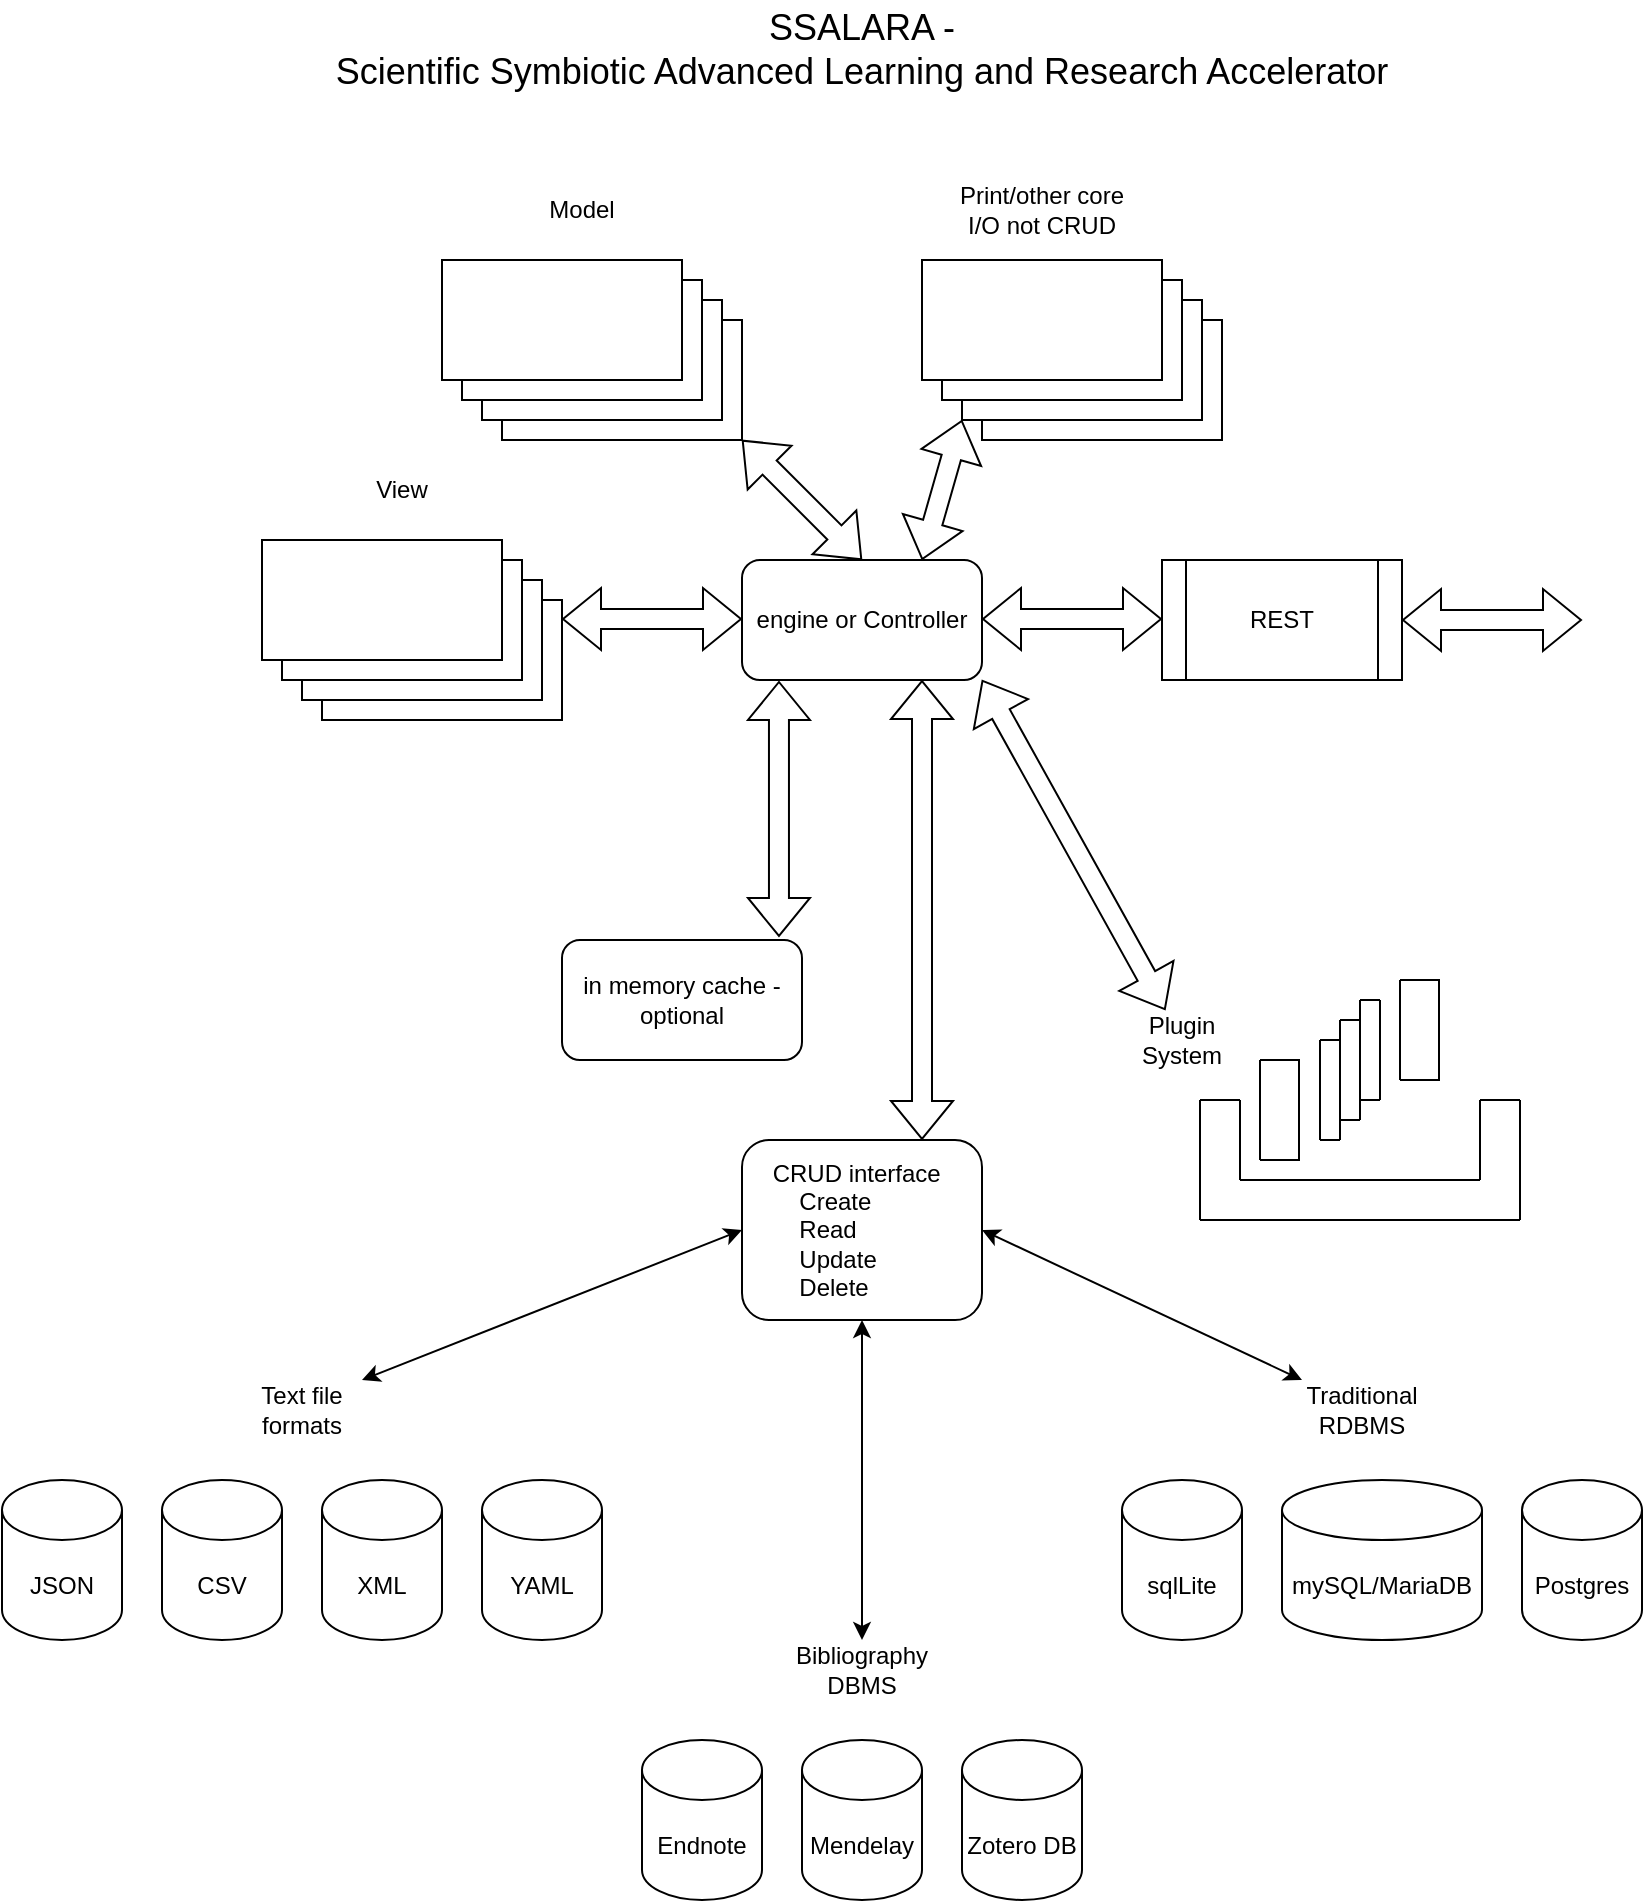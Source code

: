 <mxfile version="20.3.0" type="device"><diagram id="NvVP35_NnTmmlb6B8CVN" name="Page-1"><mxGraphModel dx="927" dy="934" grid="1" gridSize="10" guides="1" tooltips="1" connect="1" arrows="1" fold="1" page="1" pageScale="1" pageWidth="850" pageHeight="1100" math="0" shadow="0"><root><mxCell id="0"/><mxCell id="1" parent="0"/><mxCell id="G9w4baSMfjxBMjLVsumL-1" value="Zotero DB" style="shape=cylinder3;whiteSpace=wrap;html=1;boundedLbl=1;backgroundOutline=1;size=15;" vertex="1" parent="1"><mxGeometry x="490" y="930" width="60" height="80" as="geometry"/></mxCell><mxCell id="G9w4baSMfjxBMjLVsumL-2" value="&amp;nbsp; &amp;nbsp; CRUD interface&lt;br&gt;&amp;nbsp; &amp;nbsp; &amp;nbsp; &amp;nbsp; Create&lt;br&gt;&amp;nbsp; &amp;nbsp; &amp;nbsp; &amp;nbsp; Read&lt;br&gt;&amp;nbsp; &amp;nbsp; &amp;nbsp; &amp;nbsp; Update&lt;br&gt;&amp;nbsp; &amp;nbsp; &amp;nbsp; &amp;nbsp; Delete" style="rounded=1;whiteSpace=wrap;html=1;align=left;" vertex="1" parent="1"><mxGeometry x="380" y="630" width="120" height="90" as="geometry"/></mxCell><mxCell id="G9w4baSMfjxBMjLVsumL-3" value="sqlLite" style="shape=cylinder3;whiteSpace=wrap;html=1;boundedLbl=1;backgroundOutline=1;size=15;" vertex="1" parent="1"><mxGeometry x="570" y="800" width="60" height="80" as="geometry"/></mxCell><mxCell id="G9w4baSMfjxBMjLVsumL-4" value="mySQL/MariaDB" style="shape=cylinder3;whiteSpace=wrap;html=1;boundedLbl=1;backgroundOutline=1;size=15;" vertex="1" parent="1"><mxGeometry x="650" y="800" width="100" height="80" as="geometry"/></mxCell><mxCell id="G9w4baSMfjxBMjLVsumL-5" value="Postgres" style="shape=cylinder3;whiteSpace=wrap;html=1;boundedLbl=1;backgroundOutline=1;size=15;" vertex="1" parent="1"><mxGeometry x="770" y="800" width="60" height="80" as="geometry"/></mxCell><mxCell id="G9w4baSMfjxBMjLVsumL-6" value="Traditional RDBMS" style="text;html=1;strokeColor=none;fillColor=none;align=center;verticalAlign=middle;whiteSpace=wrap;rounded=0;" vertex="1" parent="1"><mxGeometry x="660" y="750" width="60" height="30" as="geometry"/></mxCell><mxCell id="G9w4baSMfjxBMjLVsumL-7" value="Mendelay" style="shape=cylinder3;whiteSpace=wrap;html=1;boundedLbl=1;backgroundOutline=1;size=15;" vertex="1" parent="1"><mxGeometry x="410" y="930" width="60" height="80" as="geometry"/></mxCell><mxCell id="G9w4baSMfjxBMjLVsumL-8" value="Endnote" style="shape=cylinder3;whiteSpace=wrap;html=1;boundedLbl=1;backgroundOutline=1;size=15;" vertex="1" parent="1"><mxGeometry x="330" y="930" width="60" height="80" as="geometry"/></mxCell><mxCell id="G9w4baSMfjxBMjLVsumL-9" value="Bibliography&lt;br&gt;DBMS" style="text;html=1;strokeColor=none;fillColor=none;align=center;verticalAlign=middle;whiteSpace=wrap;rounded=0;" vertex="1" parent="1"><mxGeometry x="395" y="880" width="90" height="30" as="geometry"/></mxCell><mxCell id="G9w4baSMfjxBMjLVsumL-10" value="CSV" style="shape=cylinder3;whiteSpace=wrap;html=1;boundedLbl=1;backgroundOutline=1;size=15;" vertex="1" parent="1"><mxGeometry x="90" y="800" width="60" height="80" as="geometry"/></mxCell><mxCell id="G9w4baSMfjxBMjLVsumL-11" value="JSON" style="shape=cylinder3;whiteSpace=wrap;html=1;boundedLbl=1;backgroundOutline=1;size=15;" vertex="1" parent="1"><mxGeometry x="10" y="800" width="60" height="80" as="geometry"/></mxCell><mxCell id="G9w4baSMfjxBMjLVsumL-12" value="XML" style="shape=cylinder3;whiteSpace=wrap;html=1;boundedLbl=1;backgroundOutline=1;size=15;" vertex="1" parent="1"><mxGeometry x="170" y="800" width="60" height="80" as="geometry"/></mxCell><mxCell id="G9w4baSMfjxBMjLVsumL-13" value="YAML" style="shape=cylinder3;whiteSpace=wrap;html=1;boundedLbl=1;backgroundOutline=1;size=15;" vertex="1" parent="1"><mxGeometry x="250" y="800" width="60" height="80" as="geometry"/></mxCell><mxCell id="G9w4baSMfjxBMjLVsumL-14" value="Text file formats" style="text;html=1;strokeColor=none;fillColor=none;align=center;verticalAlign=middle;whiteSpace=wrap;rounded=0;" vertex="1" parent="1"><mxGeometry x="130" y="750" width="60" height="30" as="geometry"/></mxCell><mxCell id="G9w4baSMfjxBMjLVsumL-15" value="" style="endArrow=classic;startArrow=classic;html=1;rounded=0;entryX=0;entryY=0.5;entryDx=0;entryDy=0;exitX=1;exitY=0;exitDx=0;exitDy=0;" edge="1" parent="1" source="G9w4baSMfjxBMjLVsumL-14" target="G9w4baSMfjxBMjLVsumL-2"><mxGeometry width="50" height="50" relative="1" as="geometry"><mxPoint x="400" y="940" as="sourcePoint"/><mxPoint x="450" y="890" as="targetPoint"/></mxGeometry></mxCell><mxCell id="G9w4baSMfjxBMjLVsumL-16" value="" style="endArrow=classic;startArrow=classic;html=1;rounded=0;entryX=0.5;entryY=1;entryDx=0;entryDy=0;exitX=0.5;exitY=0;exitDx=0;exitDy=0;" edge="1" parent="1" source="G9w4baSMfjxBMjLVsumL-9" target="G9w4baSMfjxBMjLVsumL-2"><mxGeometry width="50" height="50" relative="1" as="geometry"><mxPoint x="400" y="940" as="sourcePoint"/><mxPoint x="450" y="890" as="targetPoint"/></mxGeometry></mxCell><mxCell id="G9w4baSMfjxBMjLVsumL-17" value="" style="endArrow=classic;startArrow=classic;html=1;rounded=0;entryX=0;entryY=0;entryDx=0;entryDy=0;exitX=1;exitY=0.5;exitDx=0;exitDy=0;" edge="1" parent="1" source="G9w4baSMfjxBMjLVsumL-2" target="G9w4baSMfjxBMjLVsumL-6"><mxGeometry width="50" height="50" relative="1" as="geometry"><mxPoint x="400" y="940" as="sourcePoint"/><mxPoint x="450" y="890" as="targetPoint"/></mxGeometry></mxCell><mxCell id="G9w4baSMfjxBMjLVsumL-18" value="in memory cache - optional" style="rounded=1;whiteSpace=wrap;html=1;" vertex="1" parent="1"><mxGeometry x="290" y="530" width="120" height="60" as="geometry"/></mxCell><mxCell id="G9w4baSMfjxBMjLVsumL-19" value="engine or Controller" style="rounded=1;whiteSpace=wrap;html=1;" vertex="1" parent="1"><mxGeometry x="380" y="340" width="120" height="60" as="geometry"/></mxCell><mxCell id="G9w4baSMfjxBMjLVsumL-20" value="REST" style="shape=process;whiteSpace=wrap;html=1;backgroundOutline=1;" vertex="1" parent="1"><mxGeometry x="590" y="340" width="120" height="60" as="geometry"/></mxCell><mxCell id="G9w4baSMfjxBMjLVsumL-21" value="" style="shape=flexArrow;endArrow=classic;startArrow=classic;html=1;rounded=0;exitX=1;exitY=0.5;exitDx=0;exitDy=0;" edge="1" parent="1" source="G9w4baSMfjxBMjLVsumL-20"><mxGeometry width="100" height="100" relative="1" as="geometry"><mxPoint x="400" y="640" as="sourcePoint"/><mxPoint x="800" y="370" as="targetPoint"/></mxGeometry></mxCell><mxCell id="G9w4baSMfjxBMjLVsumL-22" value="" style="endArrow=none;html=1;rounded=0;" edge="1" parent="1"><mxGeometry width="50" height="50" relative="1" as="geometry"><mxPoint x="609" y="670" as="sourcePoint"/><mxPoint x="609" y="610" as="targetPoint"/></mxGeometry></mxCell><mxCell id="G9w4baSMfjxBMjLVsumL-23" value="" style="endArrow=none;html=1;rounded=0;" edge="1" parent="1"><mxGeometry width="50" height="50" relative="1" as="geometry"><mxPoint x="609" y="670" as="sourcePoint"/><mxPoint x="769" y="670" as="targetPoint"/></mxGeometry></mxCell><mxCell id="G9w4baSMfjxBMjLVsumL-24" value="" style="endArrow=none;html=1;rounded=0;" edge="1" parent="1"><mxGeometry width="50" height="50" relative="1" as="geometry"><mxPoint x="769" y="670" as="sourcePoint"/><mxPoint x="769" y="610" as="targetPoint"/></mxGeometry></mxCell><mxCell id="G9w4baSMfjxBMjLVsumL-25" value="" style="endArrow=none;html=1;rounded=0;" edge="1" parent="1"><mxGeometry width="50" height="50" relative="1" as="geometry"><mxPoint x="639" y="640" as="sourcePoint"/><mxPoint x="639" y="590" as="targetPoint"/></mxGeometry></mxCell><mxCell id="G9w4baSMfjxBMjLVsumL-26" value="" style="endArrow=none;html=1;rounded=0;" edge="1" parent="1"><mxGeometry width="50" height="50" relative="1" as="geometry"><mxPoint x="749" y="650" as="sourcePoint"/><mxPoint x="749" y="610" as="targetPoint"/></mxGeometry></mxCell><mxCell id="G9w4baSMfjxBMjLVsumL-27" value="" style="endArrow=none;html=1;rounded=0;" edge="1" parent="1"><mxGeometry width="50" height="50" relative="1" as="geometry"><mxPoint x="749" y="610" as="sourcePoint"/><mxPoint x="769" y="610" as="targetPoint"/></mxGeometry></mxCell><mxCell id="G9w4baSMfjxBMjLVsumL-28" value="" style="endArrow=none;html=1;rounded=0;" edge="1" parent="1"><mxGeometry width="50" height="50" relative="1" as="geometry"><mxPoint x="629" y="610" as="sourcePoint"/><mxPoint x="609" y="610" as="targetPoint"/></mxGeometry></mxCell><mxCell id="G9w4baSMfjxBMjLVsumL-29" value="" style="endArrow=none;html=1;rounded=0;" edge="1" parent="1"><mxGeometry width="50" height="50" relative="1" as="geometry"><mxPoint x="629" y="650" as="sourcePoint"/><mxPoint x="629" y="610" as="targetPoint"/></mxGeometry></mxCell><mxCell id="G9w4baSMfjxBMjLVsumL-30" value="" style="endArrow=none;html=1;rounded=0;" edge="1" parent="1"><mxGeometry width="50" height="50" relative="1" as="geometry"><mxPoint x="629" y="650" as="sourcePoint"/><mxPoint x="749" y="650" as="targetPoint"/></mxGeometry></mxCell><mxCell id="G9w4baSMfjxBMjLVsumL-34" value="" style="endArrow=none;html=1;rounded=0;" edge="1" parent="1"><mxGeometry width="50" height="50" relative="1" as="geometry"><mxPoint x="658.5" y="640" as="sourcePoint"/><mxPoint x="658.5" y="590" as="targetPoint"/><Array as="points"><mxPoint x="658.5" y="640"/></Array></mxGeometry></mxCell><mxCell id="G9w4baSMfjxBMjLVsumL-35" value="" style="endArrow=none;html=1;rounded=0;" edge="1" parent="1"><mxGeometry width="50" height="50" relative="1" as="geometry"><mxPoint x="639" y="640" as="sourcePoint"/><mxPoint x="659" y="640" as="targetPoint"/></mxGeometry></mxCell><mxCell id="G9w4baSMfjxBMjLVsumL-36" value="" style="endArrow=none;html=1;rounded=0;" edge="1" parent="1"><mxGeometry width="50" height="50" relative="1" as="geometry"><mxPoint x="659" y="590" as="sourcePoint"/><mxPoint x="639" y="590" as="targetPoint"/></mxGeometry></mxCell><mxCell id="G9w4baSMfjxBMjLVsumL-38" value="" style="endArrow=none;html=1;rounded=0;" edge="1" parent="1"><mxGeometry width="50" height="50" relative="1" as="geometry"><mxPoint x="709" y="600" as="sourcePoint"/><mxPoint x="709" y="550" as="targetPoint"/></mxGeometry></mxCell><mxCell id="G9w4baSMfjxBMjLVsumL-39" value="" style="endArrow=none;html=1;rounded=0;" edge="1" parent="1"><mxGeometry width="50" height="50" relative="1" as="geometry"><mxPoint x="728.5" y="600" as="sourcePoint"/><mxPoint x="728.5" y="550" as="targetPoint"/><Array as="points"><mxPoint x="728.5" y="600"/></Array></mxGeometry></mxCell><mxCell id="G9w4baSMfjxBMjLVsumL-40" value="" style="endArrow=none;html=1;rounded=0;" edge="1" parent="1"><mxGeometry width="50" height="50" relative="1" as="geometry"><mxPoint x="709" y="600" as="sourcePoint"/><mxPoint x="729" y="600" as="targetPoint"/></mxGeometry></mxCell><mxCell id="G9w4baSMfjxBMjLVsumL-41" value="" style="endArrow=none;html=1;rounded=0;" edge="1" parent="1"><mxGeometry width="50" height="50" relative="1" as="geometry"><mxPoint x="729" y="550" as="sourcePoint"/><mxPoint x="709" y="550" as="targetPoint"/></mxGeometry></mxCell><mxCell id="G9w4baSMfjxBMjLVsumL-55" value="" style="group;flipH=1;" vertex="1" connectable="0" parent="1"><mxGeometry x="669" y="560" width="30" height="70" as="geometry"/></mxCell><mxCell id="G9w4baSMfjxBMjLVsumL-42" value="" style="endArrow=none;html=1;rounded=0;" edge="1" parent="G9w4baSMfjxBMjLVsumL-55"><mxGeometry width="50" height="50" relative="1" as="geometry"><mxPoint x="30" as="sourcePoint"/><mxPoint x="30" y="50" as="targetPoint"/></mxGeometry></mxCell><mxCell id="G9w4baSMfjxBMjLVsumL-43" value="" style="endArrow=none;html=1;rounded=0;" edge="1" parent="G9w4baSMfjxBMjLVsumL-55"><mxGeometry width="50" height="50" relative="1" as="geometry"><mxPoint x="20" as="sourcePoint"/><mxPoint x="20" y="50" as="targetPoint"/><Array as="points"><mxPoint x="20" y="50"/></Array></mxGeometry></mxCell><mxCell id="G9w4baSMfjxBMjLVsumL-44" value="" style="endArrow=none;html=1;rounded=0;" edge="1" parent="G9w4baSMfjxBMjLVsumL-55"><mxGeometry width="50" height="50" relative="1" as="geometry"><mxPoint x="20" y="50" as="sourcePoint"/><mxPoint x="30" y="50" as="targetPoint"/></mxGeometry></mxCell><mxCell id="G9w4baSMfjxBMjLVsumL-45" value="" style="endArrow=none;html=1;rounded=0;" edge="1" parent="G9w4baSMfjxBMjLVsumL-55"><mxGeometry width="50" height="50" relative="1" as="geometry"><mxPoint x="30" as="sourcePoint"/><mxPoint x="20" as="targetPoint"/></mxGeometry></mxCell><mxCell id="G9w4baSMfjxBMjLVsumL-46" value="" style="endArrow=none;html=1;rounded=0;" edge="1" parent="G9w4baSMfjxBMjLVsumL-55"><mxGeometry width="50" height="50" relative="1" as="geometry"><mxPoint x="20" y="10" as="sourcePoint"/><mxPoint x="20" y="60" as="targetPoint"/></mxGeometry></mxCell><mxCell id="G9w4baSMfjxBMjLVsumL-47" value="" style="endArrow=none;html=1;rounded=0;" edge="1" parent="G9w4baSMfjxBMjLVsumL-55"><mxGeometry width="50" height="50" relative="1" as="geometry"><mxPoint x="10" y="10" as="sourcePoint"/><mxPoint x="10" y="60" as="targetPoint"/><Array as="points"><mxPoint x="10" y="60"/></Array></mxGeometry></mxCell><mxCell id="G9w4baSMfjxBMjLVsumL-48" value="" style="endArrow=none;html=1;rounded=0;" edge="1" parent="G9w4baSMfjxBMjLVsumL-55"><mxGeometry width="50" height="50" relative="1" as="geometry"><mxPoint x="10" y="60" as="sourcePoint"/><mxPoint x="20" y="60" as="targetPoint"/></mxGeometry></mxCell><mxCell id="G9w4baSMfjxBMjLVsumL-49" value="" style="endArrow=none;html=1;rounded=0;" edge="1" parent="G9w4baSMfjxBMjLVsumL-55"><mxGeometry width="50" height="50" relative="1" as="geometry"><mxPoint x="20" y="10" as="sourcePoint"/><mxPoint x="10" y="10" as="targetPoint"/></mxGeometry></mxCell><mxCell id="G9w4baSMfjxBMjLVsumL-50" value="" style="endArrow=none;html=1;rounded=0;" edge="1" parent="G9w4baSMfjxBMjLVsumL-55"><mxGeometry width="50" height="50" relative="1" as="geometry"><mxPoint x="10" y="20" as="sourcePoint"/><mxPoint x="10" y="70" as="targetPoint"/></mxGeometry></mxCell><mxCell id="G9w4baSMfjxBMjLVsumL-51" value="" style="endArrow=none;html=1;rounded=0;" edge="1" parent="G9w4baSMfjxBMjLVsumL-55"><mxGeometry width="50" height="50" relative="1" as="geometry"><mxPoint y="20" as="sourcePoint"/><mxPoint y="70" as="targetPoint"/><Array as="points"><mxPoint y="70"/></Array></mxGeometry></mxCell><mxCell id="G9w4baSMfjxBMjLVsumL-52" value="" style="endArrow=none;html=1;rounded=0;" edge="1" parent="G9w4baSMfjxBMjLVsumL-55"><mxGeometry width="50" height="50" relative="1" as="geometry"><mxPoint y="70" as="sourcePoint"/><mxPoint x="10" y="70" as="targetPoint"/></mxGeometry></mxCell><mxCell id="G9w4baSMfjxBMjLVsumL-53" value="" style="endArrow=none;html=1;rounded=0;" edge="1" parent="G9w4baSMfjxBMjLVsumL-55"><mxGeometry width="50" height="50" relative="1" as="geometry"><mxPoint x="10" y="20" as="sourcePoint"/><mxPoint y="20" as="targetPoint"/></mxGeometry></mxCell><mxCell id="G9w4baSMfjxBMjLVsumL-56" value="" style="shape=flexArrow;endArrow=classic;startArrow=classic;html=1;rounded=0;exitX=1;exitY=1;exitDx=0;exitDy=0;" edge="1" parent="1" source="G9w4baSMfjxBMjLVsumL-19" target="G9w4baSMfjxBMjLVsumL-57"><mxGeometry width="100" height="100" relative="1" as="geometry"><mxPoint x="430" y="640" as="sourcePoint"/><mxPoint x="600" y="580" as="targetPoint"/></mxGeometry></mxCell><mxCell id="G9w4baSMfjxBMjLVsumL-57" value="Plugin System" style="text;html=1;strokeColor=none;fillColor=none;align=center;verticalAlign=middle;whiteSpace=wrap;rounded=0;" vertex="1" parent="1"><mxGeometry x="570" y="565" width="60" height="30" as="geometry"/></mxCell><mxCell id="G9w4baSMfjxBMjLVsumL-58" value="" style="shape=flexArrow;endArrow=classic;startArrow=classic;html=1;rounded=0;exitX=1;exitY=0.5;exitDx=0;exitDy=0;" edge="1" parent="1"><mxGeometry width="100" height="100" relative="1" as="geometry"><mxPoint x="500" y="369.5" as="sourcePoint"/><mxPoint x="590" y="369.5" as="targetPoint"/></mxGeometry></mxCell><mxCell id="G9w4baSMfjxBMjLVsumL-59" value="" style="rounded=0;whiteSpace=wrap;html=1;" vertex="1" parent="1"><mxGeometry x="170" y="360" width="120" height="60" as="geometry"/></mxCell><mxCell id="G9w4baSMfjxBMjLVsumL-60" value="" style="rounded=0;whiteSpace=wrap;html=1;" vertex="1" parent="1"><mxGeometry x="160" y="350" width="120" height="60" as="geometry"/></mxCell><mxCell id="G9w4baSMfjxBMjLVsumL-61" value="" style="rounded=0;whiteSpace=wrap;html=1;" vertex="1" parent="1"><mxGeometry x="150" y="340" width="120" height="60" as="geometry"/></mxCell><mxCell id="G9w4baSMfjxBMjLVsumL-62" value="" style="rounded=0;whiteSpace=wrap;html=1;" vertex="1" parent="1"><mxGeometry x="140" y="330" width="120" height="60" as="geometry"/></mxCell><mxCell id="G9w4baSMfjxBMjLVsumL-63" value="View" style="text;html=1;strokeColor=none;fillColor=none;align=center;verticalAlign=middle;whiteSpace=wrap;rounded=0;" vertex="1" parent="1"><mxGeometry x="180" y="290" width="60" height="30" as="geometry"/></mxCell><mxCell id="G9w4baSMfjxBMjLVsumL-64" value="" style="shape=flexArrow;endArrow=classic;startArrow=classic;html=1;rounded=0;exitX=0.75;exitY=0;exitDx=0;exitDy=0;entryX=0.75;entryY=1;entryDx=0;entryDy=0;" edge="1" parent="1" source="G9w4baSMfjxBMjLVsumL-2" target="G9w4baSMfjxBMjLVsumL-19"><mxGeometry width="100" height="100" relative="1" as="geometry"><mxPoint x="300" y="480" as="sourcePoint"/><mxPoint x="390" y="480" as="targetPoint"/></mxGeometry></mxCell><mxCell id="G9w4baSMfjxBMjLVsumL-65" value="" style="shape=flexArrow;endArrow=classic;startArrow=classic;html=1;rounded=0;exitX=0.904;exitY=-0.025;exitDx=0;exitDy=0;entryX=0.154;entryY=1.008;entryDx=0;entryDy=0;entryPerimeter=0;exitPerimeter=0;" edge="1" parent="1" source="G9w4baSMfjxBMjLVsumL-18" target="G9w4baSMfjxBMjLVsumL-19"><mxGeometry width="100" height="100" relative="1" as="geometry"><mxPoint x="480" y="670" as="sourcePoint"/><mxPoint x="480" y="410" as="targetPoint"/></mxGeometry></mxCell><mxCell id="G9w4baSMfjxBMjLVsumL-66" value="" style="shape=flexArrow;endArrow=classic;startArrow=classic;html=1;rounded=0;exitX=1;exitY=0.5;exitDx=0;exitDy=0;" edge="1" parent="1"><mxGeometry width="100" height="100" relative="1" as="geometry"><mxPoint x="290" y="369.5" as="sourcePoint"/><mxPoint x="380" y="369.5" as="targetPoint"/></mxGeometry></mxCell><mxCell id="G9w4baSMfjxBMjLVsumL-68" value="" style="rounded=0;whiteSpace=wrap;html=1;" vertex="1" parent="1"><mxGeometry x="260" y="220" width="120" height="60" as="geometry"/></mxCell><mxCell id="G9w4baSMfjxBMjLVsumL-69" value="" style="rounded=0;whiteSpace=wrap;html=1;" vertex="1" parent="1"><mxGeometry x="250" y="210" width="120" height="60" as="geometry"/></mxCell><mxCell id="G9w4baSMfjxBMjLVsumL-70" value="" style="rounded=0;whiteSpace=wrap;html=1;" vertex="1" parent="1"><mxGeometry x="240" y="200" width="120" height="60" as="geometry"/></mxCell><mxCell id="G9w4baSMfjxBMjLVsumL-71" value="" style="rounded=0;whiteSpace=wrap;html=1;" vertex="1" parent="1"><mxGeometry x="230" y="190" width="120" height="60" as="geometry"/></mxCell><mxCell id="G9w4baSMfjxBMjLVsumL-72" value="Model" style="text;html=1;strokeColor=none;fillColor=none;align=center;verticalAlign=middle;whiteSpace=wrap;rounded=0;" vertex="1" parent="1"><mxGeometry x="270" y="150" width="60" height="30" as="geometry"/></mxCell><mxCell id="G9w4baSMfjxBMjLVsumL-73" value="" style="shape=flexArrow;endArrow=classic;startArrow=classic;html=1;rounded=0;exitX=1;exitY=1;exitDx=0;exitDy=0;entryX=0.5;entryY=0;entryDx=0;entryDy=0;" edge="1" parent="1" source="G9w4baSMfjxBMjLVsumL-68" target="G9w4baSMfjxBMjLVsumL-19"><mxGeometry width="100" height="100" relative="1" as="geometry"><mxPoint x="510" y="379.5" as="sourcePoint"/><mxPoint x="600" y="379.5" as="targetPoint"/></mxGeometry></mxCell><mxCell id="G9w4baSMfjxBMjLVsumL-75" value="" style="rounded=0;whiteSpace=wrap;html=1;" vertex="1" parent="1"><mxGeometry x="500" y="220" width="120" height="60" as="geometry"/></mxCell><mxCell id="G9w4baSMfjxBMjLVsumL-76" value="" style="rounded=0;whiteSpace=wrap;html=1;" vertex="1" parent="1"><mxGeometry x="490" y="210" width="120" height="60" as="geometry"/></mxCell><mxCell id="G9w4baSMfjxBMjLVsumL-77" value="" style="rounded=0;whiteSpace=wrap;html=1;" vertex="1" parent="1"><mxGeometry x="480" y="200" width="120" height="60" as="geometry"/></mxCell><mxCell id="G9w4baSMfjxBMjLVsumL-78" value="" style="rounded=0;whiteSpace=wrap;html=1;" vertex="1" parent="1"><mxGeometry x="470" y="190" width="120" height="60" as="geometry"/></mxCell><mxCell id="G9w4baSMfjxBMjLVsumL-79" value="Print/other core I/O not CRUD" style="text;html=1;strokeColor=none;fillColor=none;align=center;verticalAlign=middle;whiteSpace=wrap;rounded=0;" vertex="1" parent="1"><mxGeometry x="480" y="150" width="100" height="30" as="geometry"/></mxCell><mxCell id="G9w4baSMfjxBMjLVsumL-80" value="" style="shape=flexArrow;endArrow=classic;startArrow=classic;html=1;rounded=0;exitX=0;exitY=1;exitDx=0;exitDy=0;entryX=0.75;entryY=0;entryDx=0;entryDy=0;" edge="1" parent="1" source="G9w4baSMfjxBMjLVsumL-76" target="G9w4baSMfjxBMjLVsumL-19"><mxGeometry width="100" height="100" relative="1" as="geometry"><mxPoint x="390" y="290" as="sourcePoint"/><mxPoint x="450" y="350" as="targetPoint"/></mxGeometry></mxCell><mxCell id="G9w4baSMfjxBMjLVsumL-81" value="SSALARA - &lt;br style=&quot;font-size: 18px;&quot;&gt;Scientific Symbiotic Advanced Learning and Research Accelerator" style="text;html=1;strokeColor=none;fillColor=none;align=center;verticalAlign=middle;whiteSpace=wrap;rounded=0;fontSize=18;" vertex="1" parent="1"><mxGeometry x="155" y="60" width="570" height="50" as="geometry"/></mxCell></root></mxGraphModel></diagram></mxfile>